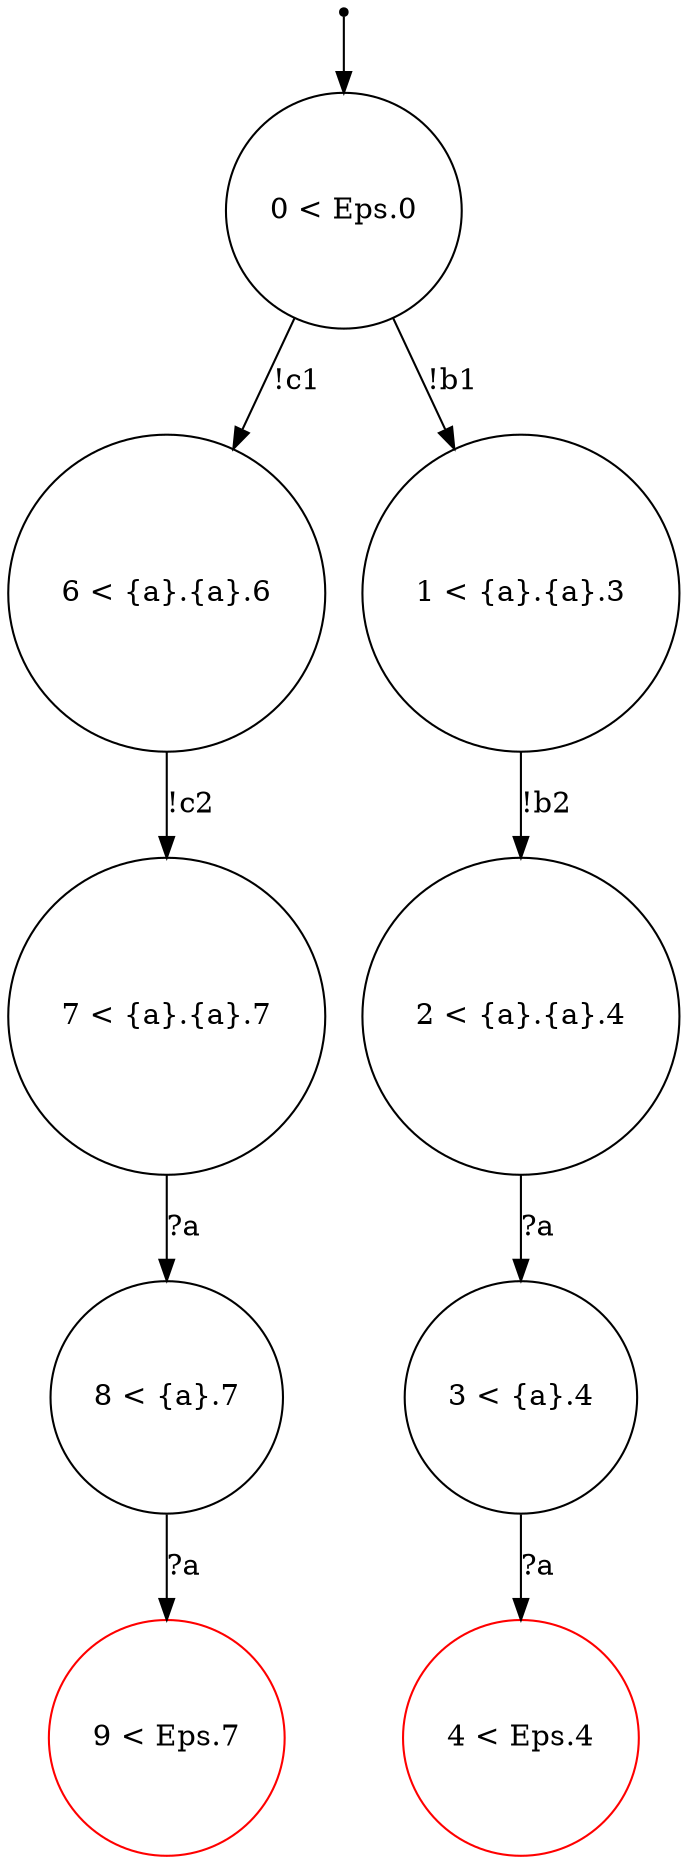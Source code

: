 digraph {
 node [shape=point] ENTRY
 node [shape=circle]
7 [label="7 < {a}.{a}.7
"]
2 [label="2 < {a}.{a}.4
"]
9 [label="9 < Eps.7
" color="red"]
8 [label="8 < {a}.7
"]
6 [label="6 < {a}.{a}.6
"]
4 [label="4 < Eps.4
" color="red"]
0 [label="0 < Eps.0
"]
1 [label="1 < {a}.{a}.3
"]
3 [label="3 < {a}.4
"]
ENTRY -> 0
2 -> 3 [label="?a"]
0 -> 1 [label="!b1"]
0 -> 6 [label="!c1"]
8 -> 9 [label="?a"]
6 -> 7 [label="!c2"]
3 -> 4 [label="?a"]
1 -> 2 [label="!b2"]
7 -> 8 [label="?a"]

}